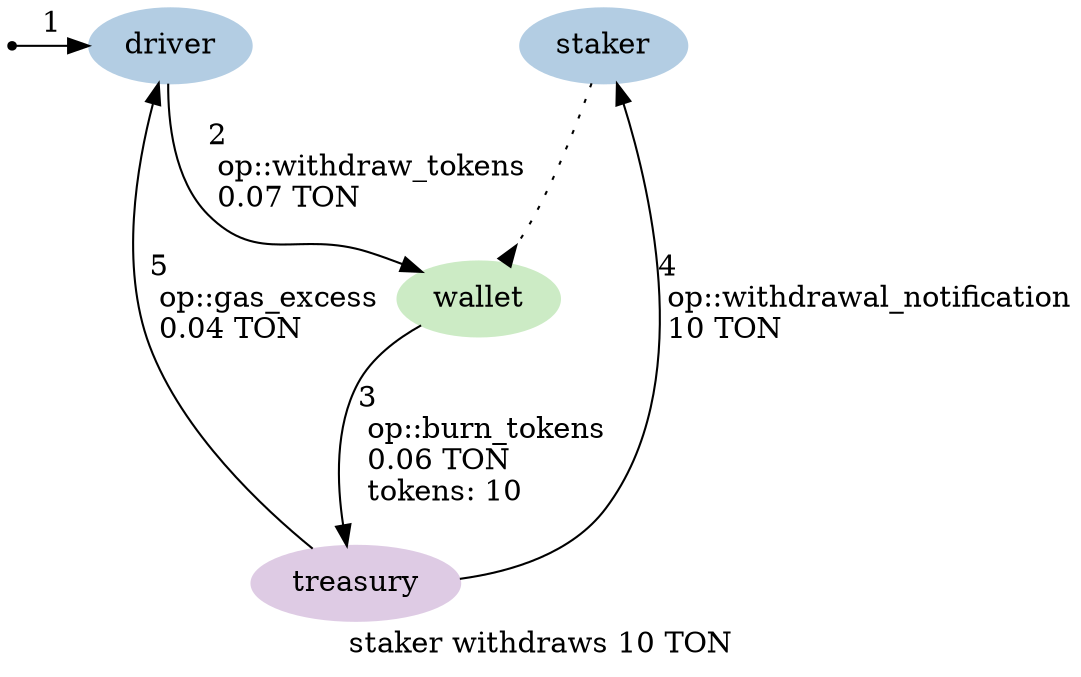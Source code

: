 digraph {
    label="staker withdraws 10 TON"
    node [ colorscheme=pastel19 style=filled ]

    /* Entities */
    external [ shape=point ]
    staker, driver [ color=2 ]
    treasury [ color=4 ]
    wallet [ color=3 ]

    /* Relationships */
    staker -> wallet [ arrowhead=inv style=dotted ]
    external -> driver [ label="1" ]
    driver -> wallet [ label="2\l op::withdraw_tokens\l 0.07 TON\l" ]
    wallet -> treasury [ label="3\l op::burn_tokens\l 0.06 TON\l tokens: 10\l" ]
    treasury -> staker [ label="4\l op::withdrawal_notification\l 10 TON\l" ]
    treasury -> driver [ label="5\l op::gas_excess\l 0.04 TON\l" ]

    /* Ranks */
    { rank=min external staker driver }
    { rank=max treasury }
}
